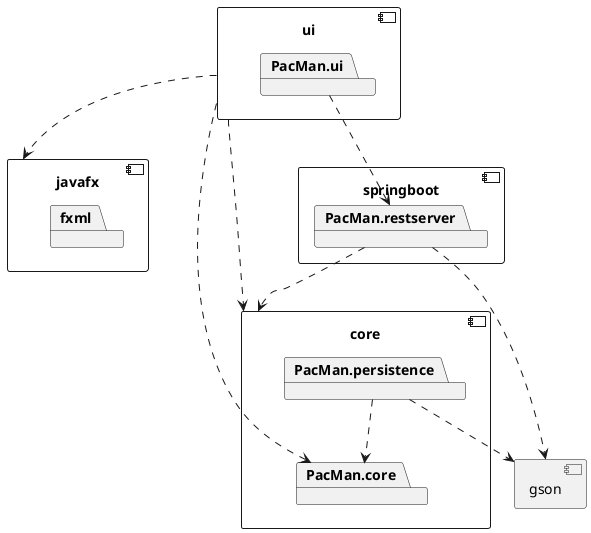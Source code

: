 @startuml
component javafx {
	package fxml
}
component core {
	package PacMan.core
	package PacMan.persistence
}

component ui {
	package PacMan.ui
}
ui ..> core
ui ..> PacMan.core


ui ..> javafx

component gson {

}
component springboot{
	package PacMan.restserver
}

PacMan.persistence ..> PacMan.core
PacMan.persistence ..> gson

PacMan.ui ..> PacMan.restserver
PacMan.restserver ..> core
PacMan.restserver ..> gson


@enduml